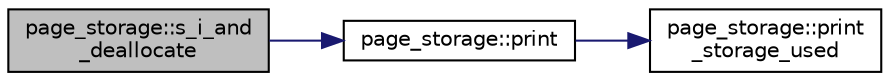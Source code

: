 digraph "page_storage::s_i_and_deallocate"
{
  edge [fontname="Helvetica",fontsize="10",labelfontname="Helvetica",labelfontsize="10"];
  node [fontname="Helvetica",fontsize="10",shape=record];
  rankdir="LR";
  Node1203 [label="page_storage::s_i_and\l_deallocate",height=0.2,width=0.4,color="black", fillcolor="grey75", style="filled", fontcolor="black"];
  Node1203 -> Node1204 [color="midnightblue",fontsize="10",style="solid",fontname="Helvetica"];
  Node1204 [label="page_storage::print",height=0.2,width=0.4,color="black", fillcolor="white", style="filled",URL="$dc/d72/classpage__storage.html#a61e349f7431f6e16328bcfbc7e1d5633"];
  Node1204 -> Node1205 [color="midnightblue",fontsize="10",style="solid",fontname="Helvetica"];
  Node1205 [label="page_storage::print\l_storage_used",height=0.2,width=0.4,color="black", fillcolor="white", style="filled",URL="$dc/d72/classpage__storage.html#a719dd1f54fd300fbc94ca2b750ed4508"];
}

